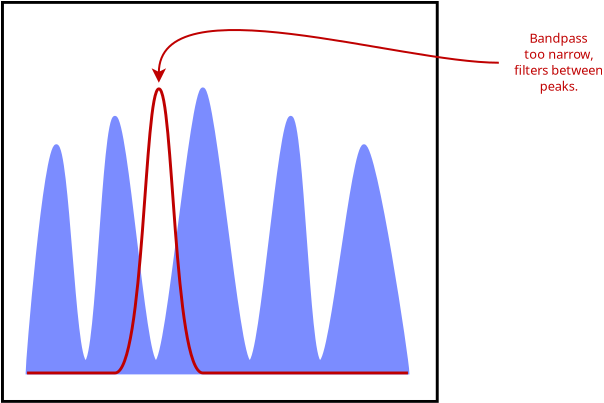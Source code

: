 <?xml version="1.0" encoding="UTF-8"?>
<dia:diagram xmlns:dia="http://www.lysator.liu.se/~alla/dia/">
  <dia:layer name="Background" visible="true" connectable="true" active="true">
    <dia:object type="Standard - Text" version="1" id="O0">
      <dia:attribute name="obj_pos">
        <dia:point val="36,17"/>
      </dia:attribute>
      <dia:attribute name="obj_bb">
        <dia:rectangle val="33.604,16.405;38.396,19.55"/>
      </dia:attribute>
      <dia:attribute name="text">
        <dia:composite type="text">
          <dia:attribute name="string">
            <dia:string>#Bandpass
too narrow,
filters between
peaks.#</dia:string>
          </dia:attribute>
          <dia:attribute name="font">
            <dia:font family="sans" style="0" name="Helvetica"/>
          </dia:attribute>
          <dia:attribute name="height">
            <dia:real val="0.8"/>
          </dia:attribute>
          <dia:attribute name="pos">
            <dia:point val="36,17"/>
          </dia:attribute>
          <dia:attribute name="color">
            <dia:color val="#bf0000ff"/>
          </dia:attribute>
          <dia:attribute name="alignment">
            <dia:enum val="1"/>
          </dia:attribute>
        </dia:composite>
      </dia:attribute>
      <dia:attribute name="valign">
        <dia:enum val="3"/>
      </dia:attribute>
    </dia:object>
    <dia:group>
      <dia:attribute name="meta">
        <dia:composite type="dict"/>
      </dia:attribute>
      <dia:attribute name="matrix">
        <dia:matrix xx="1.465" xy="0" yx="0" yy="1.421" x0="-3.774" y0="-6.275"/>
      </dia:attribute>
      <dia:object type="Standard - Box" version="0" id="O1">
        <dia:attribute name="obj_pos">
          <dia:point val="8.161,14.961"/>
        </dia:attribute>
        <dia:attribute name="obj_bb">
          <dia:rectangle val="8.111,14.911;23.05,29.05"/>
        </dia:attribute>
        <dia:attribute name="elem_corner">
          <dia:point val="8.161,14.961"/>
        </dia:attribute>
        <dia:attribute name="elem_width">
          <dia:real val="14.839"/>
        </dia:attribute>
        <dia:attribute name="elem_height">
          <dia:real val="14.039"/>
        </dia:attribute>
        <dia:attribute name="show_background">
          <dia:boolean val="true"/>
        </dia:attribute>
        <dia:connections>
          <dia:connection handle="0" to="O2" connection="0"/>
          <dia:connection handle="12" to="O2" connection="20"/>
        </dia:connections>
      </dia:object>
      <dia:object type="Standard - Beziergon" version="0" id="O2">
        <dia:attribute name="obj_pos">
          <dia:point val="9,28"/>
        </dia:attribute>
        <dia:attribute name="obj_bb">
          <dia:rectangle val="8.95,17.95;22.05,28.05"/>
        </dia:attribute>
        <dia:attribute name="bez_points">
          <dia:point val="9,28"/>
          <dia:point val="9,27.6"/>
          <dia:point val="9.6,20"/>
          <dia:point val="10,20"/>
          <dia:point val="10.4,20"/>
          <dia:point val="10.6,27.6"/>
          <dia:point val="11,27.6"/>
          <dia:point val="11.4,27.6"/>
          <dia:point val="11.6,19"/>
          <dia:point val="12,19"/>
          <dia:point val="12.4,19"/>
          <dia:point val="13,27.6"/>
          <dia:point val="13.4,27.6"/>
          <dia:point val="13.8,27.6"/>
          <dia:point val="14.6,18"/>
          <dia:point val="15,18"/>
          <dia:point val="15.4,18"/>
          <dia:point val="16.2,27.6"/>
          <dia:point val="16.6,27.6"/>
          <dia:point val="17,27.6"/>
          <dia:point val="17.6,19"/>
          <dia:point val="18,19"/>
          <dia:point val="18.4,19"/>
          <dia:point val="18.6,27.6"/>
          <dia:point val="19,27.6"/>
          <dia:point val="19.4,27.6"/>
          <dia:point val="20.1,20"/>
          <dia:point val="20.5,20"/>
          <dia:point val="20.9,20"/>
          <dia:point val="22,27.6"/>
          <dia:point val="22,28"/>
          <dia:point val="21,28"/>
          <dia:point val="10,28"/>
        </dia:attribute>
        <dia:attribute name="corner_types">
          <dia:enum val="2"/>
          <dia:enum val="0"/>
          <dia:enum val="0"/>
          <dia:enum val="0"/>
          <dia:enum val="0"/>
          <dia:enum val="0"/>
          <dia:enum val="0"/>
          <dia:enum val="0"/>
          <dia:enum val="0"/>
          <dia:enum val="0"/>
          <dia:enum val="2"/>
          <dia:enum val="2"/>
        </dia:attribute>
        <dia:attribute name="line_color">
          <dia:color val="#7b8cffff"/>
        </dia:attribute>
        <dia:attribute name="inner_color">
          <dia:color val="#7b8cffff"/>
        </dia:attribute>
        <dia:attribute name="show_background">
          <dia:boolean val="true"/>
        </dia:attribute>
      </dia:object>
      <dia:object type="Standard - BezierLine" version="0" id="O3">
        <dia:attribute name="obj_pos">
          <dia:point val="9,28"/>
        </dia:attribute>
        <dia:attribute name="obj_bb">
          <dia:rectangle val="8.95,17.95;22.05,28.05"/>
        </dia:attribute>
        <dia:attribute name="bez_points">
          <dia:point val="9,28"/>
          <dia:point val="9.299,28"/>
          <dia:point val="11,28"/>
          <dia:point val="12,28"/>
          <dia:point val="13,28"/>
          <dia:point val="13,18"/>
          <dia:point val="13.5,18"/>
          <dia:point val="14,18"/>
          <dia:point val="14,28"/>
          <dia:point val="15,28"/>
          <dia:point val="16,28"/>
          <dia:point val="21.701,28"/>
          <dia:point val="22,28"/>
        </dia:attribute>
        <dia:attribute name="corner_types">
          <dia:enum val="0"/>
          <dia:enum val="0"/>
          <dia:enum val="0"/>
          <dia:enum val="0"/>
          <dia:enum val="0"/>
        </dia:attribute>
        <dia:attribute name="line_color">
          <dia:color val="#bf0000ff"/>
        </dia:attribute>
        <dia:attribute name="line_join">
          <dia:enum val="1"/>
        </dia:attribute>
      </dia:object>
    </dia:group>
    <dia:object type="Standard - BezierLine" version="0" id="O4">
      <dia:attribute name="obj_pos">
        <dia:point val="33,18"/>
      </dia:attribute>
      <dia:attribute name="obj_bb">
        <dia:rectangle val="15.638,16.315;33.05,19"/>
      </dia:attribute>
      <dia:attribute name="bez_points">
        <dia:point val="33,18"/>
        <dia:point val="28,18"/>
        <dia:point val="16,14"/>
        <dia:point val="16,19"/>
      </dia:attribute>
      <dia:attribute name="corner_types">
        <dia:enum val="0"/>
        <dia:enum val="0"/>
      </dia:attribute>
      <dia:attribute name="line_color">
        <dia:color val="#bf0000ff"/>
      </dia:attribute>
      <dia:attribute name="end_arrow">
        <dia:enum val="22"/>
      </dia:attribute>
      <dia:attribute name="end_arrow_length">
        <dia:real val="0.5"/>
      </dia:attribute>
      <dia:attribute name="end_arrow_width">
        <dia:real val="0.5"/>
      </dia:attribute>
    </dia:object>
  </dia:layer>
</dia:diagram>
